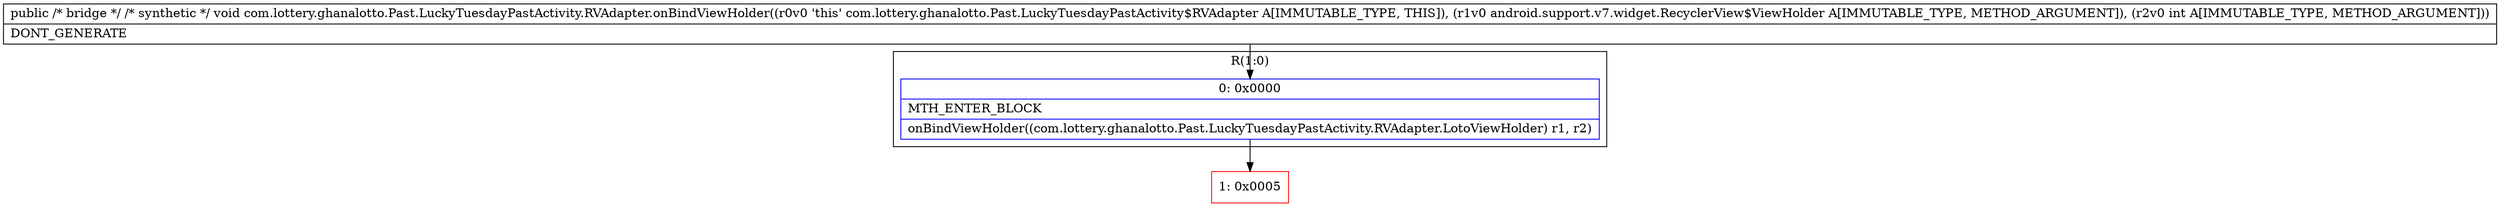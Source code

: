 digraph "CFG forcom.lottery.ghanalotto.Past.LuckyTuesdayPastActivity.RVAdapter.onBindViewHolder(Landroid\/support\/v7\/widget\/RecyclerView$ViewHolder;I)V" {
subgraph cluster_Region_655430550 {
label = "R(1:0)";
node [shape=record,color=blue];
Node_0 [shape=record,label="{0\:\ 0x0000|MTH_ENTER_BLOCK\l|onBindViewHolder((com.lottery.ghanalotto.Past.LuckyTuesdayPastActivity.RVAdapter.LotoViewHolder) r1, r2)\l}"];
}
Node_1 [shape=record,color=red,label="{1\:\ 0x0005}"];
MethodNode[shape=record,label="{public \/* bridge *\/ \/* synthetic *\/ void com.lottery.ghanalotto.Past.LuckyTuesdayPastActivity.RVAdapter.onBindViewHolder((r0v0 'this' com.lottery.ghanalotto.Past.LuckyTuesdayPastActivity$RVAdapter A[IMMUTABLE_TYPE, THIS]), (r1v0 android.support.v7.widget.RecyclerView$ViewHolder A[IMMUTABLE_TYPE, METHOD_ARGUMENT]), (r2v0 int A[IMMUTABLE_TYPE, METHOD_ARGUMENT]))  | DONT_GENERATE\l}"];
MethodNode -> Node_0;
Node_0 -> Node_1;
}

